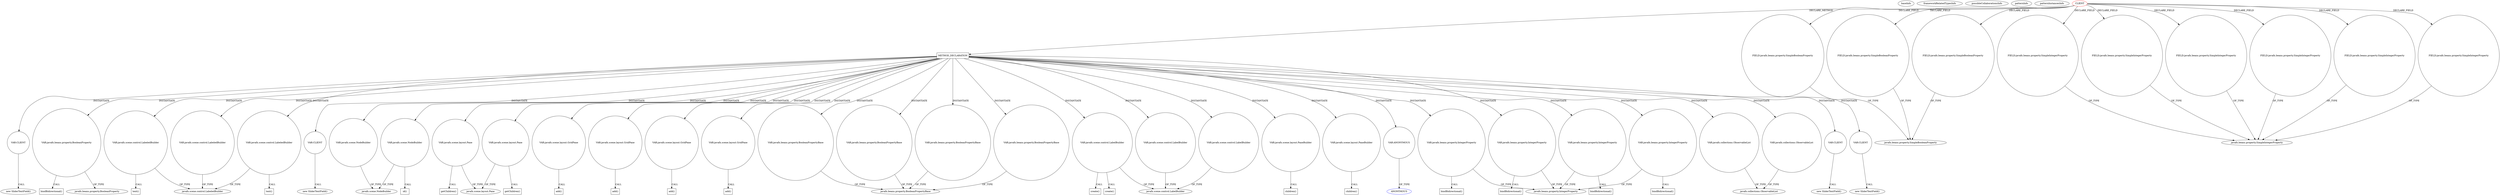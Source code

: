 digraph {
baseInfo[graphId=2586,category="pattern",isAnonymous=false,possibleRelation=false]
frameworkRelatedTypesInfo[]
possibleCollaborationsInfo[]
patternInfo[frequency=2.0,patternRootClient=0]
patternInstancesInfo[0="SaiPradeepDandem-javafx2-gradient-builder~/SaiPradeepDandem-javafx2-gradient-builder/javafx2-gradient-builder-master/src/main/java/com/javafx/gradientbuilder/application/RadialSettingsLayout.java~RadialSettingsLayout~1170",1="SaiPradeepDandem-javafx2-gradient-builder~/SaiPradeepDandem-javafx2-gradient-builder/javafx2-gradient-builder-master/src/main/java/com/javafx/gradientbuilder/application/LinearSettingsLayout.java~LinearSettingsLayout~1172"]
455[label="new SliderTextField()",vertexType="CONSTRUCTOR_CALL",isFrameworkType=false]
456[label="VAR:CLIENT",vertexType="VARIABLE_EXPRESION",isFrameworkType=false,shape=circle]
317[label="METHOD_DECLARATION",vertexType="CLIENT_METHOD_DECLARATION",isFrameworkType=false,shape=box]
0[label="CLIENT",vertexType="ROOT_CLIENT_CLASS_DECLARATION",isFrameworkType=false,color=red]
353[label="VAR:javafx.scene.NodeBuilder",vertexType="VARIABLE_EXPRESION",isFrameworkType=false,shape=circle]
338[label="VAR:javafx.scene.NodeBuilder",vertexType="VARIABLE_EXPRESION",isFrameworkType=false,shape=circle]
556[label="VAR:javafx.scene.layout.Pane",vertexType="VARIABLE_EXPRESION",isFrameworkType=false,shape=circle]
475[label="VAR:javafx.scene.layout.Pane",vertexType="VARIABLE_EXPRESION",isFrameworkType=false,shape=circle]
390[label="VAR:javafx.scene.layout.GridPane",vertexType="VARIABLE_EXPRESION",isFrameworkType=false,shape=circle]
584[label="VAR:javafx.scene.layout.GridPane",vertexType="VARIABLE_EXPRESION",isFrameworkType=false,shape=circle]
399[label="VAR:javafx.scene.layout.GridPane",vertexType="VARIABLE_EXPRESION",isFrameworkType=false,shape=circle]
393[label="VAR:javafx.scene.layout.GridPane",vertexType="VARIABLE_EXPRESION",isFrameworkType=false,shape=circle]
458[label="VAR:javafx.beans.property.BooleanPropertyBase",vertexType="VARIABLE_EXPRESION",isFrameworkType=false,shape=circle]
514[label="VAR:javafx.beans.property.BooleanPropertyBase",vertexType="VARIABLE_EXPRESION",isFrameworkType=false,shape=circle]
539[label="VAR:javafx.beans.property.BooleanPropertyBase",vertexType="VARIABLE_EXPRESION",isFrameworkType=false,shape=circle]
433[label="VAR:javafx.beans.property.BooleanPropertyBase",vertexType="VARIABLE_EXPRESION",isFrameworkType=false,shape=circle]
20[label="FIELD:javafx.beans.property.SimpleBooleanProperty",vertexType="FIELD_DECLARATION",isFrameworkType=false,shape=circle]
18[label="FIELD:javafx.beans.property.SimpleBooleanProperty",vertexType="FIELD_DECLARATION",isFrameworkType=false,shape=circle]
22[label="FIELD:javafx.beans.property.SimpleBooleanProperty",vertexType="FIELD_DECLARATION",isFrameworkType=false,shape=circle]
525[label="VAR:javafx.scene.control.LabelBuilder",vertexType="VARIABLE_EXPRESION",isFrameworkType=false,shape=circle]
426[label="VAR:javafx.scene.control.LabelBuilder",vertexType="VARIABLE_EXPRESION",isFrameworkType=false,shape=circle]
444[label="VAR:javafx.scene.control.LabelBuilder",vertexType="VARIABLE_EXPRESION",isFrameworkType=false,shape=circle]
585[label="add()",vertexType="INSIDE_CALL",isFrameworkType=false,shape=box]
391[label="add()",vertexType="INSIDE_CALL",isFrameworkType=false,shape=box]
400[label="add()",vertexType="INSIDE_CALL",isFrameworkType=false,shape=box]
394[label="add()",vertexType="INSIDE_CALL",isFrameworkType=false,shape=box]
573[label="VAR:javafx.scene.layout.PaneBuilder",vertexType="VARIABLE_EXPRESION",isFrameworkType=false,shape=circle]
574[label="children()",vertexType="INSIDE_CALL",isFrameworkType=false,shape=box]
562[label="VAR:javafx.scene.layout.PaneBuilder",vertexType="VARIABLE_EXPRESION",isFrameworkType=false,shape=circle]
563[label="children()",vertexType="INSIDE_CALL",isFrameworkType=false,shape=box]
387[label="VAR:ANONYMOUS",vertexType="VARIABLE_EXPRESION",isFrameworkType=false,shape=circle]
90[label="javafx.scene.NodeBuilder",vertexType="FRAMEWORK_CLASS_TYPE",isFrameworkType=false]
123[label="javafx.scene.layout.Pane",vertexType="FRAMEWORK_CLASS_TYPE",isFrameworkType=false]
354[label="id()",vertexType="INSIDE_CALL",isFrameworkType=false,shape=box]
466[label="VAR:javafx.beans.property.IntegerProperty",vertexType="VARIABLE_EXPRESION",isFrameworkType=false,shape=circle]
443[label="javafx.beans.property.IntegerProperty",vertexType="FRAMEWORK_CLASS_TYPE",isFrameworkType=false]
467[label="bindBidirectional()",vertexType="INSIDE_CALL",isFrameworkType=false,shape=box]
522[label="VAR:javafx.beans.property.IntegerProperty",vertexType="VARIABLE_EXPRESION",isFrameworkType=false,shape=circle]
523[label="bindBidirectional()",vertexType="INSIDE_CALL",isFrameworkType=false,shape=box]
547[label="VAR:javafx.beans.property.IntegerProperty",vertexType="VARIABLE_EXPRESION",isFrameworkType=false,shape=circle]
548[label="bindBidirectional()",vertexType="INSIDE_CALL",isFrameworkType=false,shape=box]
441[label="VAR:javafx.beans.property.IntegerProperty",vertexType="VARIABLE_EXPRESION",isFrameworkType=false,shape=circle]
442[label="bindBidirectional()",vertexType="INSIDE_CALL",isFrameworkType=false,shape=box]
472[label="VAR:javafx.collections.ObservableList",vertexType="VARIABLE_EXPRESION",isFrameworkType=false,shape=circle]
553[label="VAR:javafx.collections.ObservableList",vertexType="VARIABLE_EXPRESION",isFrameworkType=false,shape=circle]
40[label="FIELD:javafx.beans.property.SimpleIntegerProperty",vertexType="FIELD_DECLARATION",isFrameworkType=false,shape=circle]
38[label="FIELD:javafx.beans.property.SimpleIntegerProperty",vertexType="FIELD_DECLARATION",isFrameworkType=false,shape=circle]
10[label="FIELD:javafx.beans.property.SimpleIntegerProperty",vertexType="FIELD_DECLARATION",isFrameworkType=false,shape=circle]
14[label="FIELD:javafx.beans.property.SimpleIntegerProperty",vertexType="FIELD_DECLARATION",isFrameworkType=false,shape=circle]
12[label="FIELD:javafx.beans.property.SimpleIntegerProperty",vertexType="FIELD_DECLARATION",isFrameworkType=false,shape=circle]
8[label="FIELD:javafx.beans.property.SimpleIntegerProperty",vertexType="FIELD_DECLARATION",isFrameworkType=false,shape=circle]
147[label="javafx.beans.property.BooleanPropertyBase",vertexType="FRAMEWORK_CLASS_TYPE",isFrameworkType=false]
19[label="javafx.beans.property.SimpleBooleanProperty",vertexType="FRAMEWORK_CLASS_TYPE",isFrameworkType=false]
388[label="ANONYMOUS",vertexType="REFERENCE_ANONYMOUS_DECLARATION",isFrameworkType=false,color=blue]
87[label="javafx.scene.control.LabelBuilder",vertexType="FRAMEWORK_CLASS_TYPE",isFrameworkType=false]
430[label="VAR:CLIENT",vertexType="VARIABLE_EXPRESION",isFrameworkType=false,shape=circle]
512[label="VAR:CLIENT",vertexType="VARIABLE_EXPRESION",isFrameworkType=false,shape=circle]
537[label="VAR:CLIENT",vertexType="VARIABLE_EXPRESION",isFrameworkType=false,shape=circle]
120[label="javafx.collections.ObservableList",vertexType="FRAMEWORK_INTERFACE_TYPE",isFrameworkType=false]
9[label="javafx.beans.property.SimpleIntegerProperty",vertexType="FRAMEWORK_CLASS_TYPE",isFrameworkType=false]
536[label="new SliderTextField()",vertexType="CONSTRUCTOR_CALL",isFrameworkType=false]
429[label="new SliderTextField()",vertexType="CONSTRUCTOR_CALL",isFrameworkType=false]
511[label="new SliderTextField()",vertexType="CONSTRUCTOR_CALL",isFrameworkType=false]
535[label="create()",vertexType="INSIDE_CALL",isFrameworkType=false,shape=box]
321[label="VAR:javafx.beans.property.BooleanProperty",vertexType="VARIABLE_EXPRESION",isFrameworkType=false,shape=circle]
322[label="bindBidirectional()",vertexType="INSIDE_CALL",isFrameworkType=false,shape=box]
175[label="javafx.beans.property.BooleanProperty",vertexType="FRAMEWORK_CLASS_TYPE",isFrameworkType=false]
510[label="create()",vertexType="INSIDE_CALL",isFrameworkType=false,shape=box]
557[label="getChildren()",vertexType="INSIDE_CALL",isFrameworkType=false,shape=box]
476[label="getChildren()",vertexType="INSIDE_CALL",isFrameworkType=false,shape=box]
450[label="VAR:javafx.scene.control.LabeledBuilder",vertexType="VARIABLE_EXPRESION",isFrameworkType=false,shape=circle]
93[label="javafx.scene.control.LabeledBuilder",vertexType="FRAMEWORK_CLASS_TYPE",isFrameworkType=false]
451[label="text()",vertexType="INSIDE_CALL",isFrameworkType=false,shape=box]
506[label="VAR:javafx.scene.control.LabeledBuilder",vertexType="VARIABLE_EXPRESION",isFrameworkType=false,shape=circle]
507[label="text()",vertexType="INSIDE_CALL",isFrameworkType=false,shape=box]
531[label="VAR:javafx.scene.control.LabeledBuilder",vertexType="VARIABLE_EXPRESION",isFrameworkType=false,shape=circle]
317->450[label="INSTANTIATE"]
0->14[label="DECLARE_FIELD"]
514->147[label="OF_TYPE"]
0->22[label="DECLARE_FIELD"]
547->443[label="OF_TYPE"]
317->522[label="INSTANTIATE"]
556->557[label="CALL"]
317->466[label="INSTANTIATE"]
22->19[label="OF_TYPE"]
441->443[label="OF_TYPE"]
321->175[label="OF_TYPE"]
393->394[label="CALL"]
390->391[label="CALL"]
317->537[label="INSTANTIATE"]
537->536[label="CALL"]
522->523[label="CALL"]
317->506[label="INSTANTIATE"]
317->441[label="INSTANTIATE"]
317->458[label="INSTANTIATE"]
317->426[label="INSTANTIATE"]
317->393[label="INSTANTIATE"]
38->9[label="OF_TYPE"]
10->9[label="OF_TYPE"]
0->20[label="DECLARE_FIELD"]
426->535[label="CALL"]
317->475[label="INSTANTIATE"]
472->120[label="OF_TYPE"]
0->317[label="DECLARE_METHOD"]
475->476[label="CALL"]
444->87[label="OF_TYPE"]
573->574[label="CALL"]
531->93[label="OF_TYPE"]
0->10[label="DECLARE_FIELD"]
475->123[label="OF_TYPE"]
317->472[label="INSTANTIATE"]
353->354[label="CALL"]
0->40[label="DECLARE_FIELD"]
584->585[label="CALL"]
317->514[label="INSTANTIATE"]
40->9[label="OF_TYPE"]
317->430[label="INSTANTIATE"]
458->147[label="OF_TYPE"]
317->553[label="INSTANTIATE"]
321->322[label="CALL"]
317->390[label="INSTANTIATE"]
553->120[label="OF_TYPE"]
0->18[label="DECLARE_FIELD"]
317->399[label="INSTANTIATE"]
317->456[label="INSTANTIATE"]
539->147[label="OF_TYPE"]
450->93[label="OF_TYPE"]
0->8[label="DECLARE_FIELD"]
338->90[label="OF_TYPE"]
522->443[label="OF_TYPE"]
317->353[label="INSTANTIATE"]
12->9[label="OF_TYPE"]
0->12[label="DECLARE_FIELD"]
426->510[label="CALL"]
441->442[label="CALL"]
525->87[label="OF_TYPE"]
317->512[label="INSTANTIATE"]
317->562[label="INSTANTIATE"]
18->19[label="OF_TYPE"]
317->338[label="INSTANTIATE"]
317->387[label="INSTANTIATE"]
317->556[label="INSTANTIATE"]
317->444[label="INSTANTIATE"]
14->9[label="OF_TYPE"]
8->9[label="OF_TYPE"]
20->19[label="OF_TYPE"]
562->563[label="CALL"]
387->388[label="OF_TYPE"]
317->525[label="INSTANTIATE"]
317->547[label="INSTANTIATE"]
506->507[label="CALL"]
317->531[label="INSTANTIATE"]
506->93[label="OF_TYPE"]
317->573[label="INSTANTIATE"]
466->443[label="OF_TYPE"]
456->455[label="CALL"]
317->321[label="INSTANTIATE"]
0->38[label="DECLARE_FIELD"]
317->584[label="INSTANTIATE"]
433->147[label="OF_TYPE"]
556->123[label="OF_TYPE"]
399->400[label="CALL"]
426->87[label="OF_TYPE"]
430->429[label="CALL"]
547->548[label="CALL"]
466->467[label="CALL"]
353->90[label="OF_TYPE"]
512->511[label="CALL"]
317->539[label="INSTANTIATE"]
317->433[label="INSTANTIATE"]
450->451[label="CALL"]
}
